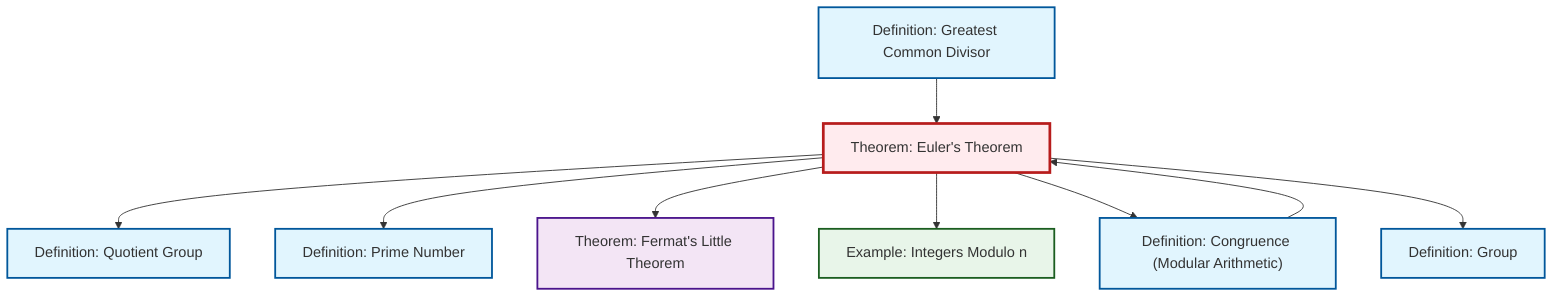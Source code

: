 graph TD
    classDef definition fill:#e1f5fe,stroke:#01579b,stroke-width:2px
    classDef theorem fill:#f3e5f5,stroke:#4a148c,stroke-width:2px
    classDef axiom fill:#fff3e0,stroke:#e65100,stroke-width:2px
    classDef example fill:#e8f5e9,stroke:#1b5e20,stroke-width:2px
    classDef current fill:#ffebee,stroke:#b71c1c,stroke-width:3px
    def-quotient-group["Definition: Quotient Group"]:::definition
    thm-euler["Theorem: Euler's Theorem"]:::theorem
    thm-fermat-little["Theorem: Fermat's Little Theorem"]:::theorem
    def-congruence["Definition: Congruence (Modular Arithmetic)"]:::definition
    def-group["Definition: Group"]:::definition
    def-gcd["Definition: Greatest Common Divisor"]:::definition
    ex-quotient-integers-mod-n["Example: Integers Modulo n"]:::example
    def-prime["Definition: Prime Number"]:::definition
    thm-euler --> def-quotient-group
    def-gcd --> thm-euler
    thm-euler --> def-prime
    thm-euler --> thm-fermat-little
    thm-euler --> ex-quotient-integers-mod-n
    thm-euler --> def-congruence
    def-congruence --> thm-euler
    thm-euler --> def-group
    class thm-euler current